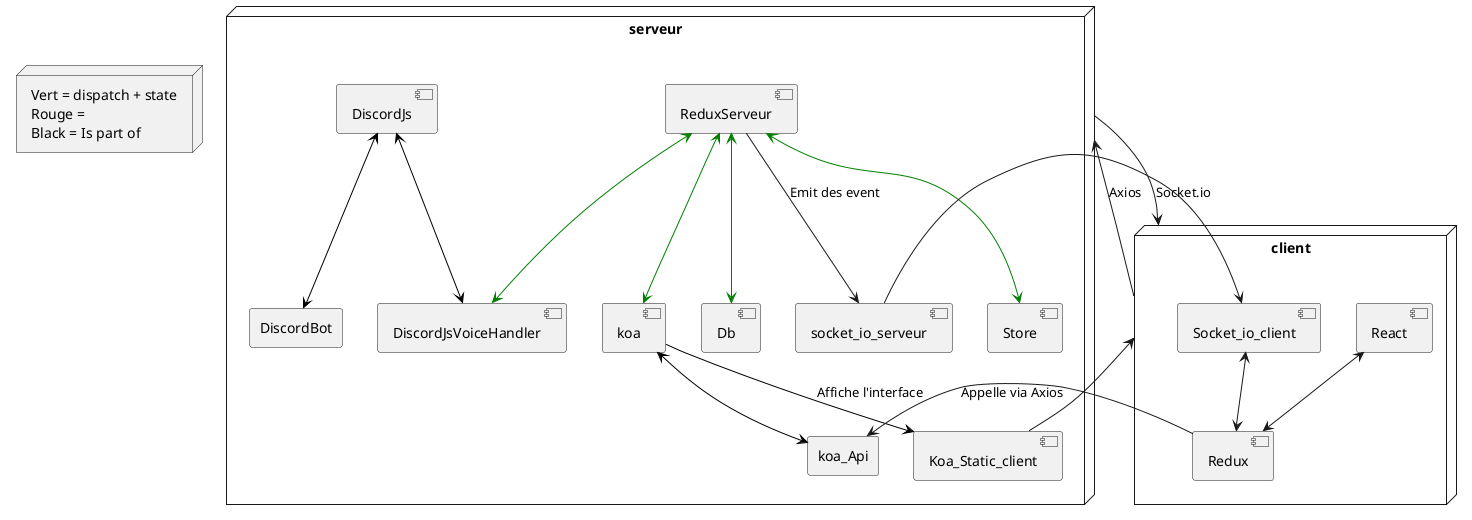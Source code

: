 @startuml v2 infra
node node[
  Vert = dispatch + state
  Rouge =
  Black = Is part of
]

node client{
  component Redux
  component React
  component Socket_io_client
}

node serveur{
  component ReduxServeur as rs
  component socket_io_serveur
  component Store
  component koa
  agent koa_Api
  component DiscordJs
  agent DiscordBot
  component DiscordJsVoiceHandler as dsv
  component Koa_Static_client
  component Db
}

rs <-[#Green]-> Db
rs <-[#Green]-> Store
rs <-[#Green]-> koa
koa -[#Black]-> Koa_Static_client : Affiche l'interface
Koa_Static_client --> client
koa <-[#Black]-> koa_Api
rs <-[#Green]-> dsv
DiscordJs <-[#Black]-> DiscordBot
DiscordJs <-[#Black]-> dsv
rs --> socket_io_serveur : Emit des event

React <--> Redux
Socket_io_client <--> Redux
Redux--> koa_Api : Appelle via Axios


socket_io_serveur --> Socket_io_client

client --> serveur : Axios
serveur --> client : Socket.io

@enduml